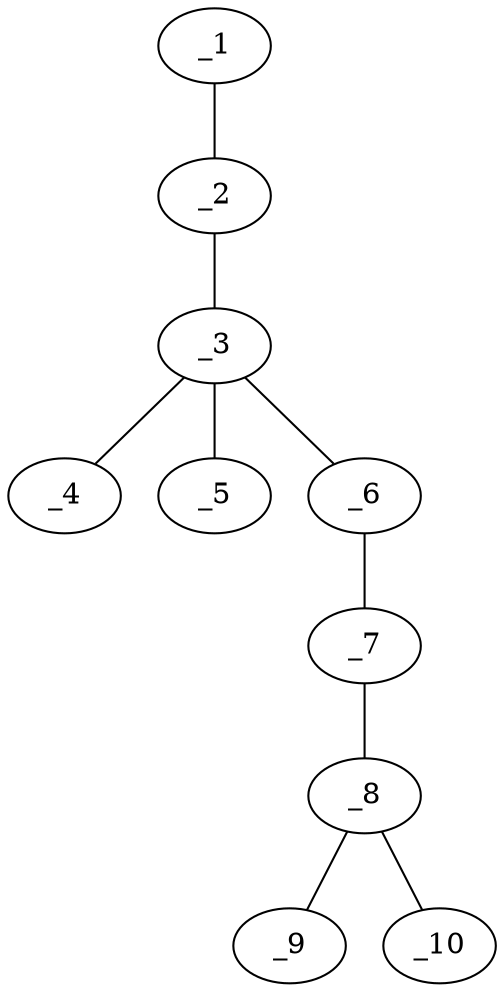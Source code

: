 graph molid629502 {
	_1	 [charge=0,
		chem=4,
		symbol="N  ",
		x=2,
		y="-0.317"];
	_2	 [charge=0,
		chem=1,
		symbol="C  ",
		x="2.866",
		y="-0.817"];
	_1 -- _2	 [valence=1];
	_3	 [charge=0,
		chem=6,
		symbol="P  ",
		x="3.7321",
		y="-0.317"];
	_2 -- _3	 [valence=1];
	_4	 [charge=0,
		chem=2,
		symbol="O  ",
		x="4.2321",
		y="-1.183"];
	_3 -- _4	 [valence=2];
	_5	 [charge=0,
		chem=2,
		symbol="O  ",
		x="3.2321",
		y="0.549"];
	_3 -- _5	 [valence=1];
	_6	 [charge=0,
		chem=2,
		symbol="O  ",
		x="4.5981",
		y="0.183"];
	_3 -- _6	 [valence=1];
	_7	 [charge=0,
		chem=1,
		symbol="C  ",
		x="5.4641",
		y="-0.317"];
	_6 -- _7	 [valence=1];
	_8	 [charge=0,
		chem=1,
		symbol="C  ",
		x="6.3301",
		y="0.183"];
	_7 -- _8	 [valence=1];
	_9	 [charge=0,
		chem=2,
		symbol="O  ",
		x="7.1962",
		y="-0.317"];
	_8 -- _9	 [valence=2];
	_10	 [charge=0,
		chem=2,
		symbol="O  ",
		x="6.3301",
		y="1.183"];
	_8 -- _10	 [valence=1];
}
